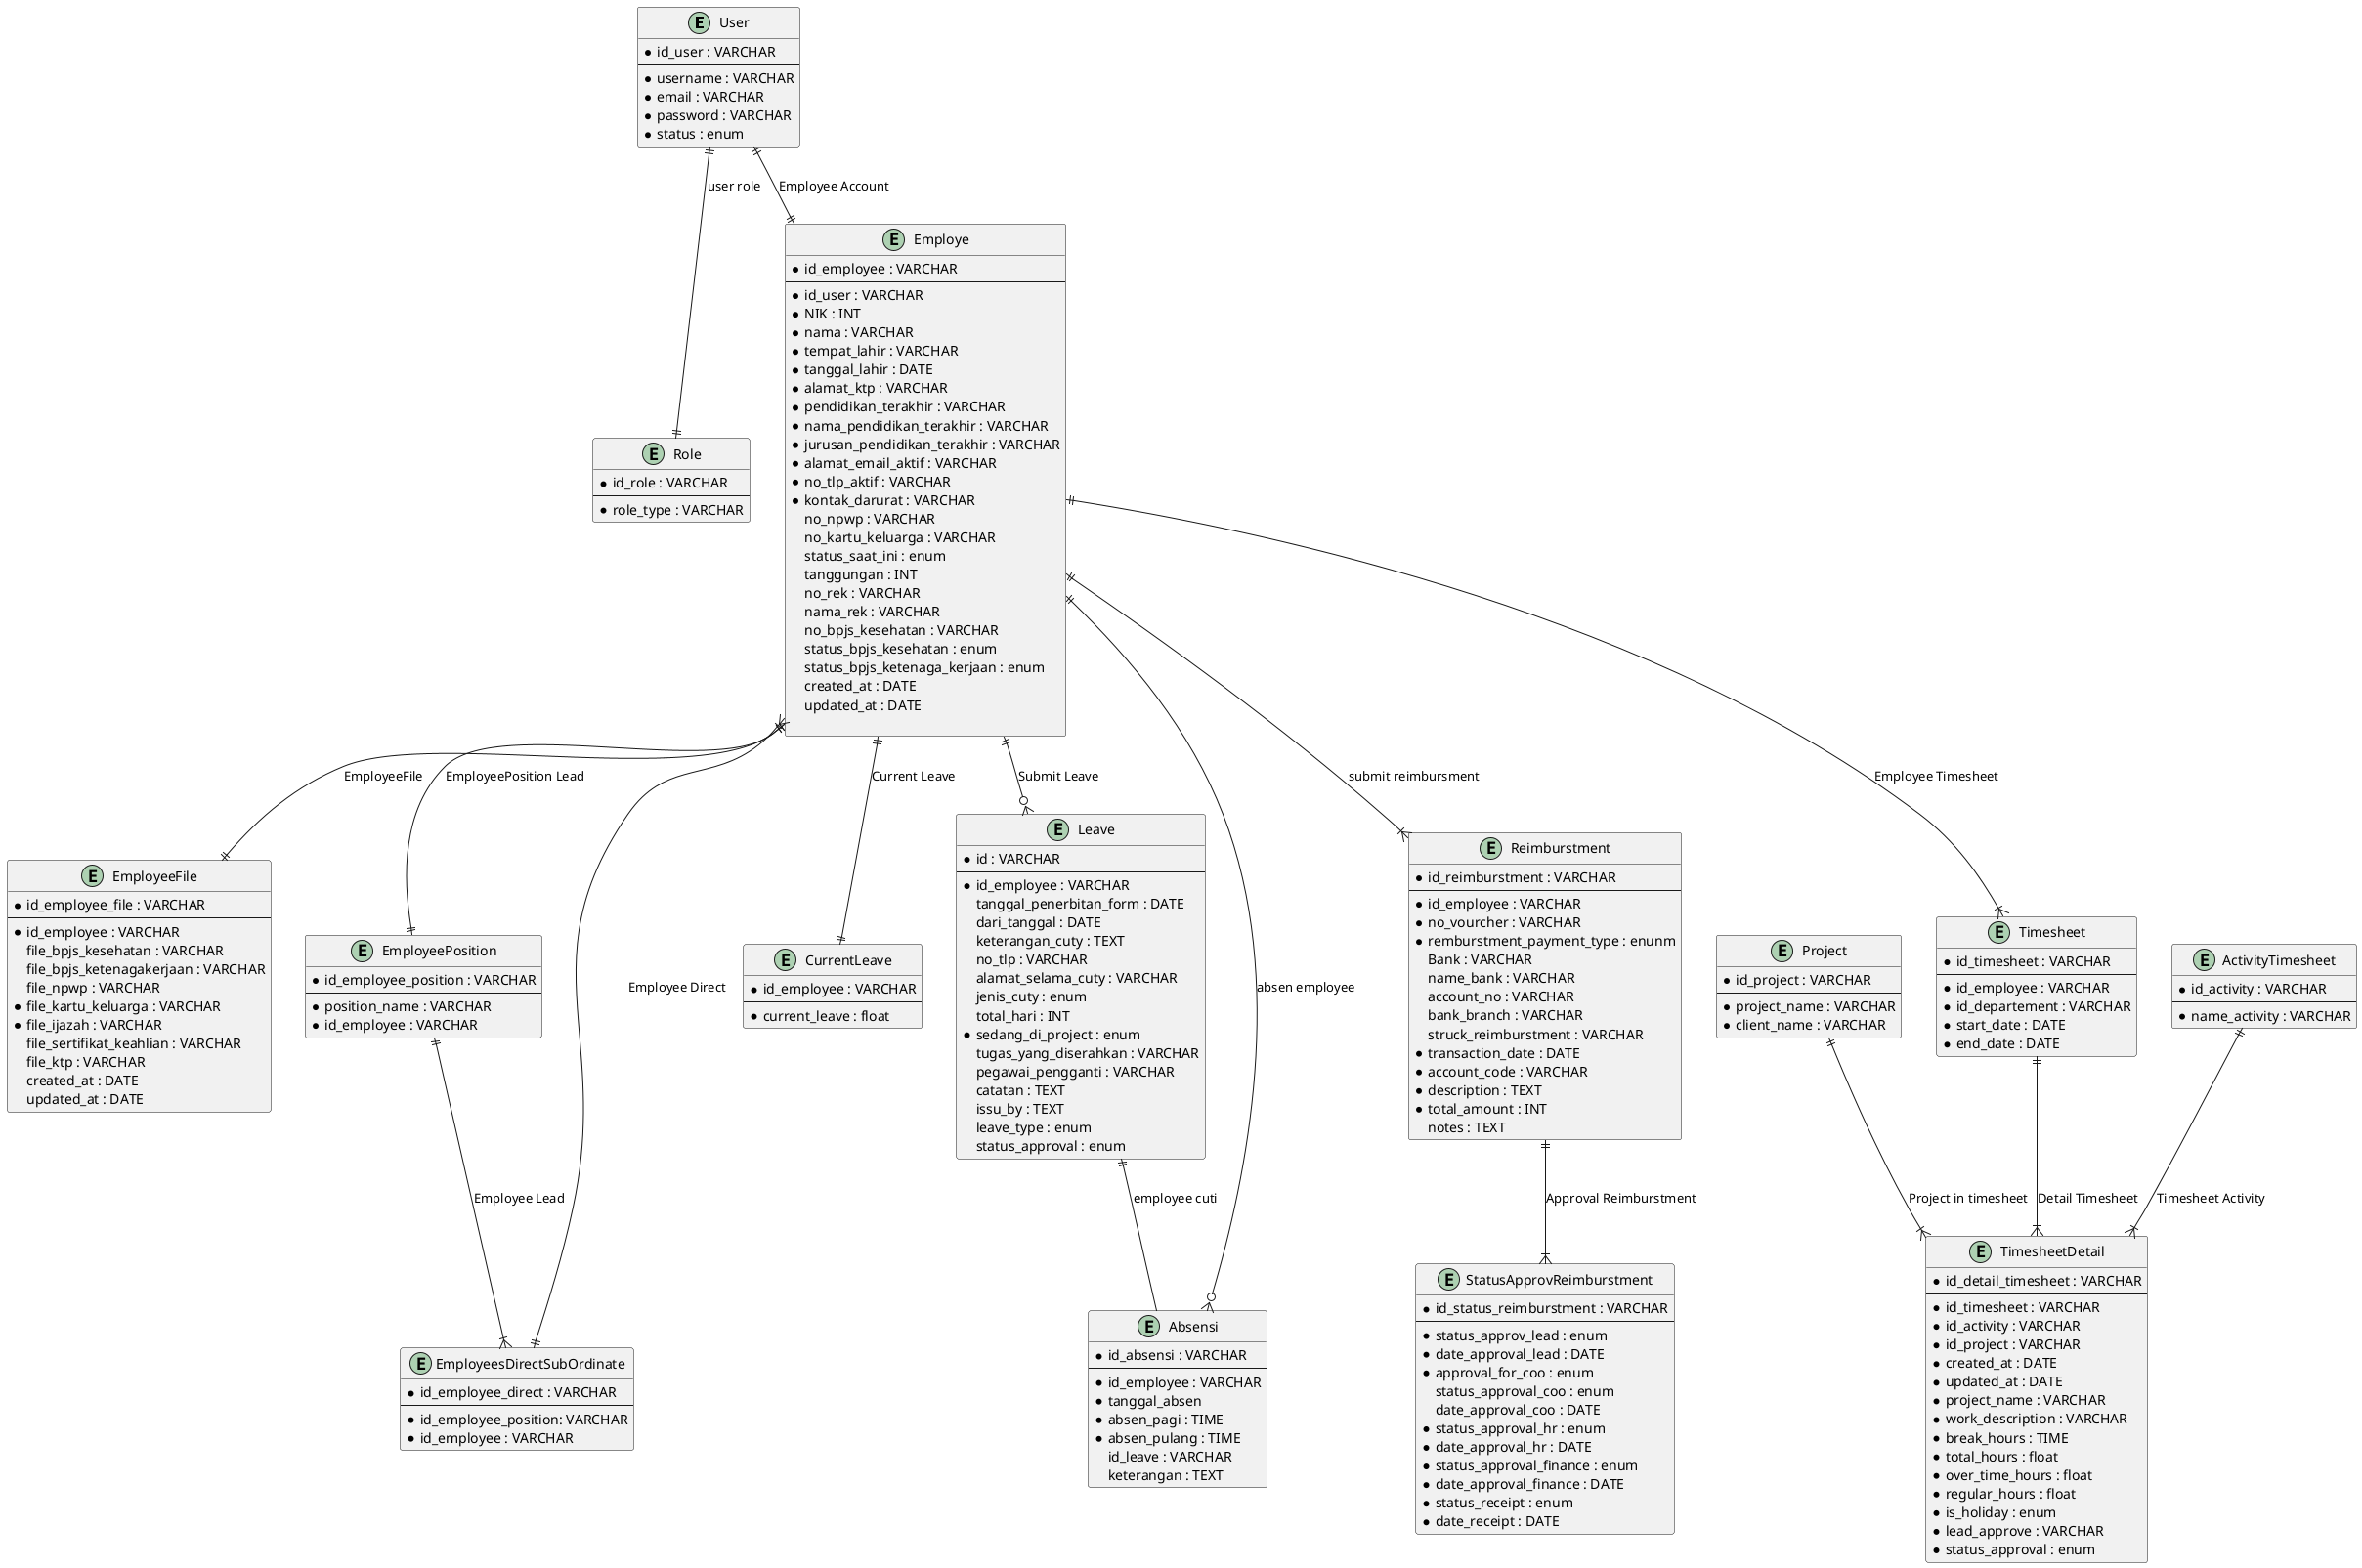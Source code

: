 @startuml ess
    entity User {
        * id_user : VARCHAR
        --
        * username : VARCHAR
        * email : VARCHAR
        * password : VARCHAR
        * status : enum
    }
    entity Role {
        * id_role : VARCHAR
        --
        * role_type : VARCHAR
    }
    entity Employe {
        * id_employee : VARCHAR
        --
        * id_user : VARCHAR
        * NIK : INT
        * nama : VARCHAR
        * tempat_lahir : VARCHAR
        * tanggal_lahir : DATE
        * alamat_ktp : VARCHAR
        * pendidikan_terakhir : VARCHAR
        * nama_pendidikan_terakhir : VARCHAR
        * jurusan_pendidikan_terakhir : VARCHAR
        * alamat_email_aktif : VARCHAR
        * no_tlp_aktif : VARCHAR
        * kontak_darurat : VARCHAR
        no_npwp : VARCHAR
        no_kartu_keluarga : VARCHAR
        status_saat_ini : enum
        tanggungan : INT
        no_rek : VARCHAR
        nama_rek : VARCHAR
        no_bpjs_kesehatan : VARCHAR
        status_bpjs_kesehatan : enum
        status_bpjs_ketenaga_kerjaan : enum
        created_at : DATE
        updated_at : DATE
        
    }
    entity EmployeeFile {
        * id_employee_file : VARCHAR
        --
        * id_employee : VARCHAR
        file_bpjs_kesehatan : VARCHAR
        file_bpjs_ketenagakerjaan : VARCHAR
        file_npwp : VARCHAR
        * file_kartu_keluarga : VARCHAR
        * file_ijazah : VARCHAR
        file_sertifikat_keahlian : VARCHAR
        file_ktp : VARCHAR
        created_at : DATE
        updated_at : DATE
    }
    entity EmployeePosition{
        * id_employee_position : VARCHAR
        --
        * position_name : VARCHAR
        * id_employee : VARCHAR
    }
    entity EmployeesDirectSubOrdinate {
        * id_employee_direct : VARCHAR
        --
        * id_employee_position: VARCHAR
        * id_employee : VARCHAR
    }
    entity CurrentLeave {
        * id_employee : VARCHAR
        --
        * current_leave : float
    }   
    entity Leave {
        * id : VARCHAR
        --
        * id_employee : VARCHAR
        tanggal_penerbitan_form : DATE
        dari_tanggal : DATE
        keterangan_cuty : TEXT
        no_tlp : VARCHAR
        alamat_selama_cuty : VARCHAR
        jenis_cuty : enum
        total_hari : INT
        * sedang_di_project : enum
        tugas_yang_diserahkan : VARCHAR
        pegawai_pengganti : VARCHAR
        catatan : TEXT
        issu_by : TEXT
        leave_type : enum
        status_approval : enum
    }
    entity ActivityTimesheet {
        * id_activity : VARCHAR
        --
        * name_activity : VARCHAR
    }

    entity Project {
        * id_project : VARCHAR
        --
        * project_name : VARCHAR
        * client_name : VARCHAR
    }

    entity Timesheet{
        * id_timesheet : VARCHAR
        --
        * id_employee : VARCHAR
        * id_departement : VARCHAR
        * start_date : DATE
        * end_date : DATE
    }

    entity TimesheetDetail {
        * id_detail_timesheet : VARCHAR
        --
        * id_timesheet : VARCHAR
        * id_activity : VARCHAR
        * id_project : VARCHAR
        * created_at : DATE
        * updated_at : DATE
        * project_name : VARCHAR
        * work_description : VARCHAR
        * break_hours : TIME
        * total_hours : float
        * over_time_hours : float
        * regular_hours : float
        * is_holiday : enum
        * lead_approve : VARCHAR
        * status_approval : enum
    }

    entity Reimburstment {
        * id_reimburstment : VARCHAR
        --
        * id_employee : VARCHAR
        * no_vourcher : VARCHAR
        * remburstment_payment_type : enunm
        Bank : VARCHAR
        name_bank : VARCHAR
        account_no : VARCHAR
        bank_branch : VARCHAR
        struck_reimburstment : VARCHAR
         * transaction_date : DATE
        * account_code : VARCHAR
        * description : TEXT
        * total_amount : INT
        notes : TEXT
    }

    entity StatusApprovReimburstment {
        * id_status_reimburstment : VARCHAR
        --
        * status_approv_lead : enum
        * date_approval_lead : DATE
        * approval_for_coo : enum
        status_approval_coo : enum
        date_approval_coo : DATE
        * status_approval_hr : enum
        * date_approval_hr : DATE
        * status_approval_finance : enum
        * date_approval_finance : DATE
        * status_receipt : enum
        * date_receipt : DATE
    }

    entity Absensi {
        * id_absensi : VARCHAR
        --
        * id_employee : VARCHAR
        * tanggal_absen
        * absen_pagi : TIME
        * absen_pulang : TIME
        id_leave : VARCHAR
        keterangan : TEXT
    }


User ||--|| Employe :  Employee Account
User ||--|| Role : user role
Employe ||--|| EmployeeFile : EmployeeFile
Employe ||--|| EmployeePosition : EmployeePosition Lead
Employe }|--|| EmployeesDirectSubOrdinate : Employee Direct
EmployeePosition ||--|{ EmployeesDirectSubOrdinate : Employee Lead
Employe ||--|| CurrentLeave : Current Leave
Employe ||--o{ Leave : Submit Leave
Employe ||--|{ Timesheet : Employee Timesheet
ActivityTimesheet ||--|{ TimesheetDetail : Timesheet Activity
Project ||--|{ TimesheetDetail : Project in timesheet
Timesheet ||--|{ TimesheetDetail : Detail Timesheet
Employe ||--|{ Reimburstment : submit reimbursment
Reimburstment ||--|{ StatusApprovReimburstment : Approval Reimburstment
Employe ||--o{ Absensi : absen employee
Leave ||--O{ Absensi : employee cuti
@enduml